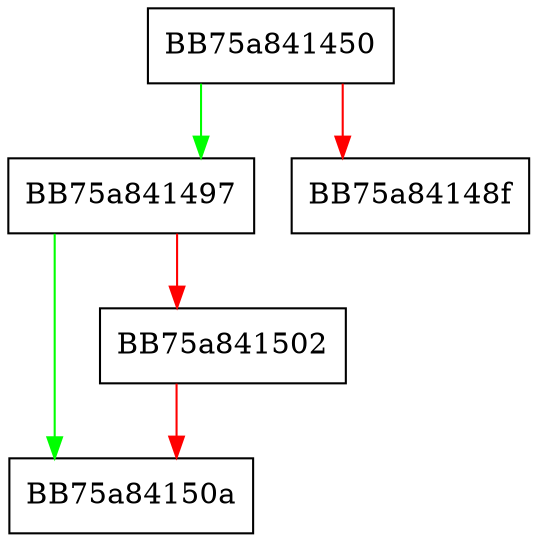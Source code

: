 digraph AddProcessEntity {
  node [shape="box"];
  graph [splines=ortho];
  BB75a841450 -> BB75a841497 [color="green"];
  BB75a841450 -> BB75a84148f [color="red"];
  BB75a841497 -> BB75a84150a [color="green"];
  BB75a841497 -> BB75a841502 [color="red"];
  BB75a841502 -> BB75a84150a [color="red"];
}